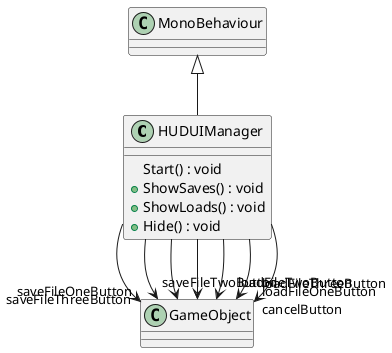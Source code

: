 @startuml
class HUDUIManager {
    Start() : void
    + ShowSaves() : void
    + ShowLoads() : void
    + Hide() : void
}
MonoBehaviour <|-- HUDUIManager
HUDUIManager --> "saveFileOneButton" GameObject
HUDUIManager --> "saveFileTwoButton" GameObject
HUDUIManager --> "saveFileThreeButton" GameObject
HUDUIManager --> "loadFileOneButton" GameObject
HUDUIManager --> "loadFileTwoButton" GameObject
HUDUIManager --> "loadFileThreeButton" GameObject
HUDUIManager --> "cancelButton" GameObject
@enduml
